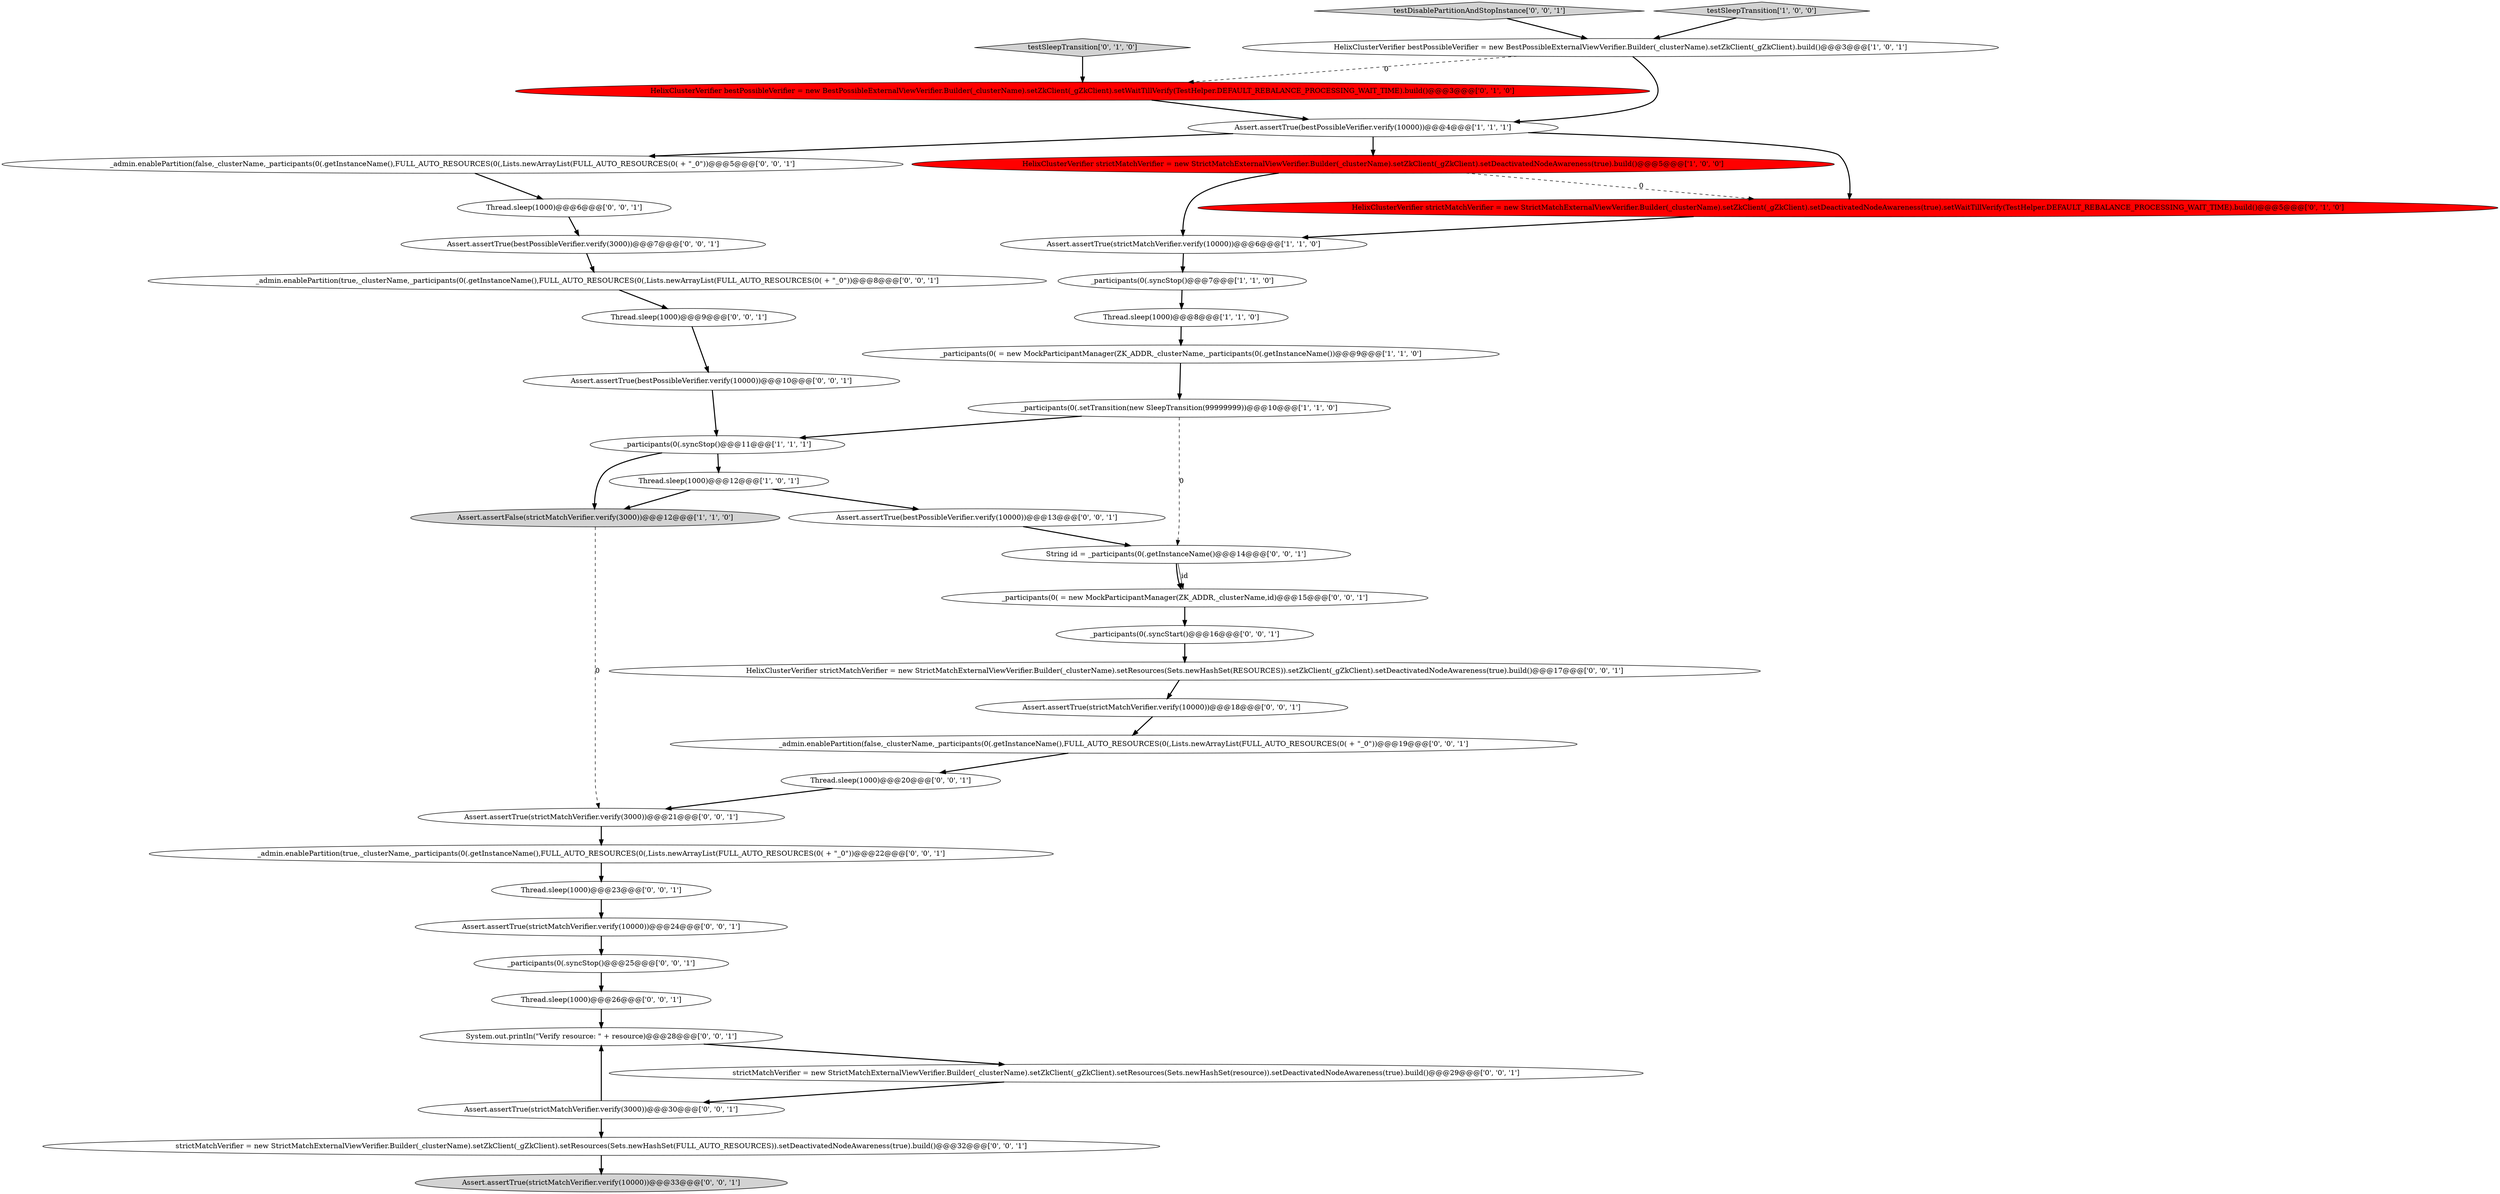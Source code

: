 digraph {
40 [style = filled, label = "_admin.enablePartition(false,_clusterName,_participants(0(.getInstanceName(),FULL_AUTO_RESOURCES(0(,Lists.newArrayList(FULL_AUTO_RESOURCES(0( + \"_0\"))@@@5@@@['0', '0', '1']", fillcolor = white, shape = ellipse image = "AAA0AAABBB3BBB"];
37 [style = filled, label = "Assert.assertTrue(bestPossibleVerifier.verify(3000))@@@7@@@['0', '0', '1']", fillcolor = white, shape = ellipse image = "AAA0AAABBB3BBB"];
35 [style = filled, label = "_admin.enablePartition(true,_clusterName,_participants(0(.getInstanceName(),FULL_AUTO_RESOURCES(0(,Lists.newArrayList(FULL_AUTO_RESOURCES(0( + \"_0\"))@@@8@@@['0', '0', '1']", fillcolor = white, shape = ellipse image = "AAA0AAABBB3BBB"];
13 [style = filled, label = "testSleepTransition['0', '1', '0']", fillcolor = lightgray, shape = diamond image = "AAA0AAABBB2BBB"];
2 [style = filled, label = "_participants(0(.syncStop()@@@11@@@['1', '1', '1']", fillcolor = white, shape = ellipse image = "AAA0AAABBB1BBB"];
15 [style = filled, label = "_admin.enablePartition(true,_clusterName,_participants(0(.getInstanceName(),FULL_AUTO_RESOURCES(0(,Lists.newArrayList(FULL_AUTO_RESOURCES(0( + \"_0\"))@@@22@@@['0', '0', '1']", fillcolor = white, shape = ellipse image = "AAA0AAABBB3BBB"];
26 [style = filled, label = "HelixClusterVerifier strictMatchVerifier = new StrictMatchExternalViewVerifier.Builder(_clusterName).setResources(Sets.newHashSet(RESOURCES)).setZkClient(_gZkClient).setDeactivatedNodeAwareness(true).build()@@@17@@@['0', '0', '1']", fillcolor = white, shape = ellipse image = "AAA0AAABBB3BBB"];
4 [style = filled, label = "Thread.sleep(1000)@@@8@@@['1', '1', '0']", fillcolor = white, shape = ellipse image = "AAA0AAABBB1BBB"];
36 [style = filled, label = "Assert.assertTrue(strictMatchVerifier.verify(10000))@@@18@@@['0', '0', '1']", fillcolor = white, shape = ellipse image = "AAA0AAABBB3BBB"];
30 [style = filled, label = "testDisablePartitionAndStopInstance['0', '0', '1']", fillcolor = lightgray, shape = diamond image = "AAA0AAABBB3BBB"];
6 [style = filled, label = "Assert.assertTrue(bestPossibleVerifier.verify(10000))@@@4@@@['1', '1', '1']", fillcolor = white, shape = ellipse image = "AAA0AAABBB1BBB"];
9 [style = filled, label = "_participants(0(.syncStop()@@@7@@@['1', '1', '0']", fillcolor = white, shape = ellipse image = "AAA0AAABBB1BBB"];
39 [style = filled, label = "Thread.sleep(1000)@@@26@@@['0', '0', '1']", fillcolor = white, shape = ellipse image = "AAA0AAABBB3BBB"];
27 [style = filled, label = "Assert.assertTrue(strictMatchVerifier.verify(10000))@@@24@@@['0', '0', '1']", fillcolor = white, shape = ellipse image = "AAA0AAABBB3BBB"];
16 [style = filled, label = "strictMatchVerifier = new StrictMatchExternalViewVerifier.Builder(_clusterName).setZkClient(_gZkClient).setResources(Sets.newHashSet(FULL_AUTO_RESOURCES)).setDeactivatedNodeAwareness(true).build()@@@32@@@['0', '0', '1']", fillcolor = white, shape = ellipse image = "AAA0AAABBB3BBB"];
25 [style = filled, label = "Thread.sleep(1000)@@@20@@@['0', '0', '1']", fillcolor = white, shape = ellipse image = "AAA0AAABBB3BBB"];
31 [style = filled, label = "_admin.enablePartition(false,_clusterName,_participants(0(.getInstanceName(),FULL_AUTO_RESOURCES(0(,Lists.newArrayList(FULL_AUTO_RESOURCES(0( + \"_0\"))@@@19@@@['0', '0', '1']", fillcolor = white, shape = ellipse image = "AAA0AAABBB3BBB"];
32 [style = filled, label = "Assert.assertTrue(strictMatchVerifier.verify(3000))@@@21@@@['0', '0', '1']", fillcolor = white, shape = ellipse image = "AAA0AAABBB3BBB"];
14 [style = filled, label = "HelixClusterVerifier bestPossibleVerifier = new BestPossibleExternalViewVerifier.Builder(_clusterName).setZkClient(_gZkClient).setWaitTillVerify(TestHelper.DEFAULT_REBALANCE_PROCESSING_WAIT_TIME).build()@@@3@@@['0', '1', '0']", fillcolor = red, shape = ellipse image = "AAA1AAABBB2BBB"];
18 [style = filled, label = "Assert.assertTrue(bestPossibleVerifier.verify(10000))@@@10@@@['0', '0', '1']", fillcolor = white, shape = ellipse image = "AAA0AAABBB3BBB"];
28 [style = filled, label = "_participants(0( = new MockParticipantManager(ZK_ADDR,_clusterName,id)@@@15@@@['0', '0', '1']", fillcolor = white, shape = ellipse image = "AAA0AAABBB3BBB"];
0 [style = filled, label = "Assert.assertTrue(strictMatchVerifier.verify(10000))@@@6@@@['1', '1', '0']", fillcolor = white, shape = ellipse image = "AAA0AAABBB1BBB"];
17 [style = filled, label = "_participants(0(.syncStart()@@@16@@@['0', '0', '1']", fillcolor = white, shape = ellipse image = "AAA0AAABBB3BBB"];
23 [style = filled, label = "Thread.sleep(1000)@@@9@@@['0', '0', '1']", fillcolor = white, shape = ellipse image = "AAA0AAABBB3BBB"];
3 [style = filled, label = "HelixClusterVerifier strictMatchVerifier = new StrictMatchExternalViewVerifier.Builder(_clusterName).setZkClient(_gZkClient).setDeactivatedNodeAwareness(true).build()@@@5@@@['1', '0', '0']", fillcolor = red, shape = ellipse image = "AAA1AAABBB1BBB"];
22 [style = filled, label = "String id = _participants(0(.getInstanceName()@@@14@@@['0', '0', '1']", fillcolor = white, shape = ellipse image = "AAA0AAABBB3BBB"];
5 [style = filled, label = "HelixClusterVerifier bestPossibleVerifier = new BestPossibleExternalViewVerifier.Builder(_clusterName).setZkClient(_gZkClient).build()@@@3@@@['1', '0', '1']", fillcolor = white, shape = ellipse image = "AAA0AAABBB1BBB"];
19 [style = filled, label = "Assert.assertTrue(strictMatchVerifier.verify(10000))@@@33@@@['0', '0', '1']", fillcolor = lightgray, shape = ellipse image = "AAA0AAABBB3BBB"];
24 [style = filled, label = "Thread.sleep(1000)@@@23@@@['0', '0', '1']", fillcolor = white, shape = ellipse image = "AAA0AAABBB3BBB"];
7 [style = filled, label = "_participants(0(.setTransition(new SleepTransition(99999999))@@@10@@@['1', '1', '0']", fillcolor = white, shape = ellipse image = "AAA0AAABBB1BBB"];
38 [style = filled, label = "Assert.assertTrue(strictMatchVerifier.verify(3000))@@@30@@@['0', '0', '1']", fillcolor = white, shape = ellipse image = "AAA0AAABBB3BBB"];
33 [style = filled, label = "Assert.assertTrue(bestPossibleVerifier.verify(10000))@@@13@@@['0', '0', '1']", fillcolor = white, shape = ellipse image = "AAA0AAABBB3BBB"];
20 [style = filled, label = "strictMatchVerifier = new StrictMatchExternalViewVerifier.Builder(_clusterName).setZkClient(_gZkClient).setResources(Sets.newHashSet(resource)).setDeactivatedNodeAwareness(true).build()@@@29@@@['0', '0', '1']", fillcolor = white, shape = ellipse image = "AAA0AAABBB3BBB"];
11 [style = filled, label = "_participants(0( = new MockParticipantManager(ZK_ADDR,_clusterName,_participants(0(.getInstanceName())@@@9@@@['1', '1', '0']", fillcolor = white, shape = ellipse image = "AAA0AAABBB1BBB"];
8 [style = filled, label = "Thread.sleep(1000)@@@12@@@['1', '0', '1']", fillcolor = white, shape = ellipse image = "AAA0AAABBB1BBB"];
21 [style = filled, label = "System.out.println(\"Verify resource: \" + resource)@@@28@@@['0', '0', '1']", fillcolor = white, shape = ellipse image = "AAA0AAABBB3BBB"];
12 [style = filled, label = "HelixClusterVerifier strictMatchVerifier = new StrictMatchExternalViewVerifier.Builder(_clusterName).setZkClient(_gZkClient).setDeactivatedNodeAwareness(true).setWaitTillVerify(TestHelper.DEFAULT_REBALANCE_PROCESSING_WAIT_TIME).build()@@@5@@@['0', '1', '0']", fillcolor = red, shape = ellipse image = "AAA1AAABBB2BBB"];
1 [style = filled, label = "Assert.assertFalse(strictMatchVerifier.verify(3000))@@@12@@@['1', '1', '0']", fillcolor = lightgray, shape = ellipse image = "AAA0AAABBB1BBB"];
29 [style = filled, label = "_participants(0(.syncStop()@@@25@@@['0', '0', '1']", fillcolor = white, shape = ellipse image = "AAA0AAABBB3BBB"];
34 [style = filled, label = "Thread.sleep(1000)@@@6@@@['0', '0', '1']", fillcolor = white, shape = ellipse image = "AAA0AAABBB3BBB"];
10 [style = filled, label = "testSleepTransition['1', '0', '0']", fillcolor = lightgray, shape = diamond image = "AAA0AAABBB1BBB"];
6->3 [style = bold, label=""];
8->33 [style = bold, label=""];
0->9 [style = bold, label=""];
17->26 [style = bold, label=""];
5->14 [style = dashed, label="0"];
31->25 [style = bold, label=""];
29->39 [style = bold, label=""];
2->1 [style = bold, label=""];
22->28 [style = solid, label="id"];
9->4 [style = bold, label=""];
26->36 [style = bold, label=""];
36->31 [style = bold, label=""];
38->16 [style = bold, label=""];
25->32 [style = bold, label=""];
22->28 [style = bold, label=""];
40->34 [style = bold, label=""];
20->38 [style = bold, label=""];
18->2 [style = bold, label=""];
16->19 [style = bold, label=""];
1->32 [style = dashed, label="0"];
12->0 [style = bold, label=""];
3->0 [style = bold, label=""];
8->1 [style = bold, label=""];
39->21 [style = bold, label=""];
35->23 [style = bold, label=""];
21->20 [style = bold, label=""];
10->5 [style = bold, label=""];
5->6 [style = bold, label=""];
3->12 [style = dashed, label="0"];
34->37 [style = bold, label=""];
30->5 [style = bold, label=""];
7->2 [style = bold, label=""];
6->40 [style = bold, label=""];
33->22 [style = bold, label=""];
15->24 [style = bold, label=""];
32->15 [style = bold, label=""];
28->17 [style = bold, label=""];
38->21 [style = bold, label=""];
37->35 [style = bold, label=""];
27->29 [style = bold, label=""];
4->11 [style = bold, label=""];
13->14 [style = bold, label=""];
24->27 [style = bold, label=""];
14->6 [style = bold, label=""];
23->18 [style = bold, label=""];
11->7 [style = bold, label=""];
7->22 [style = dashed, label="0"];
2->8 [style = bold, label=""];
6->12 [style = bold, label=""];
}
